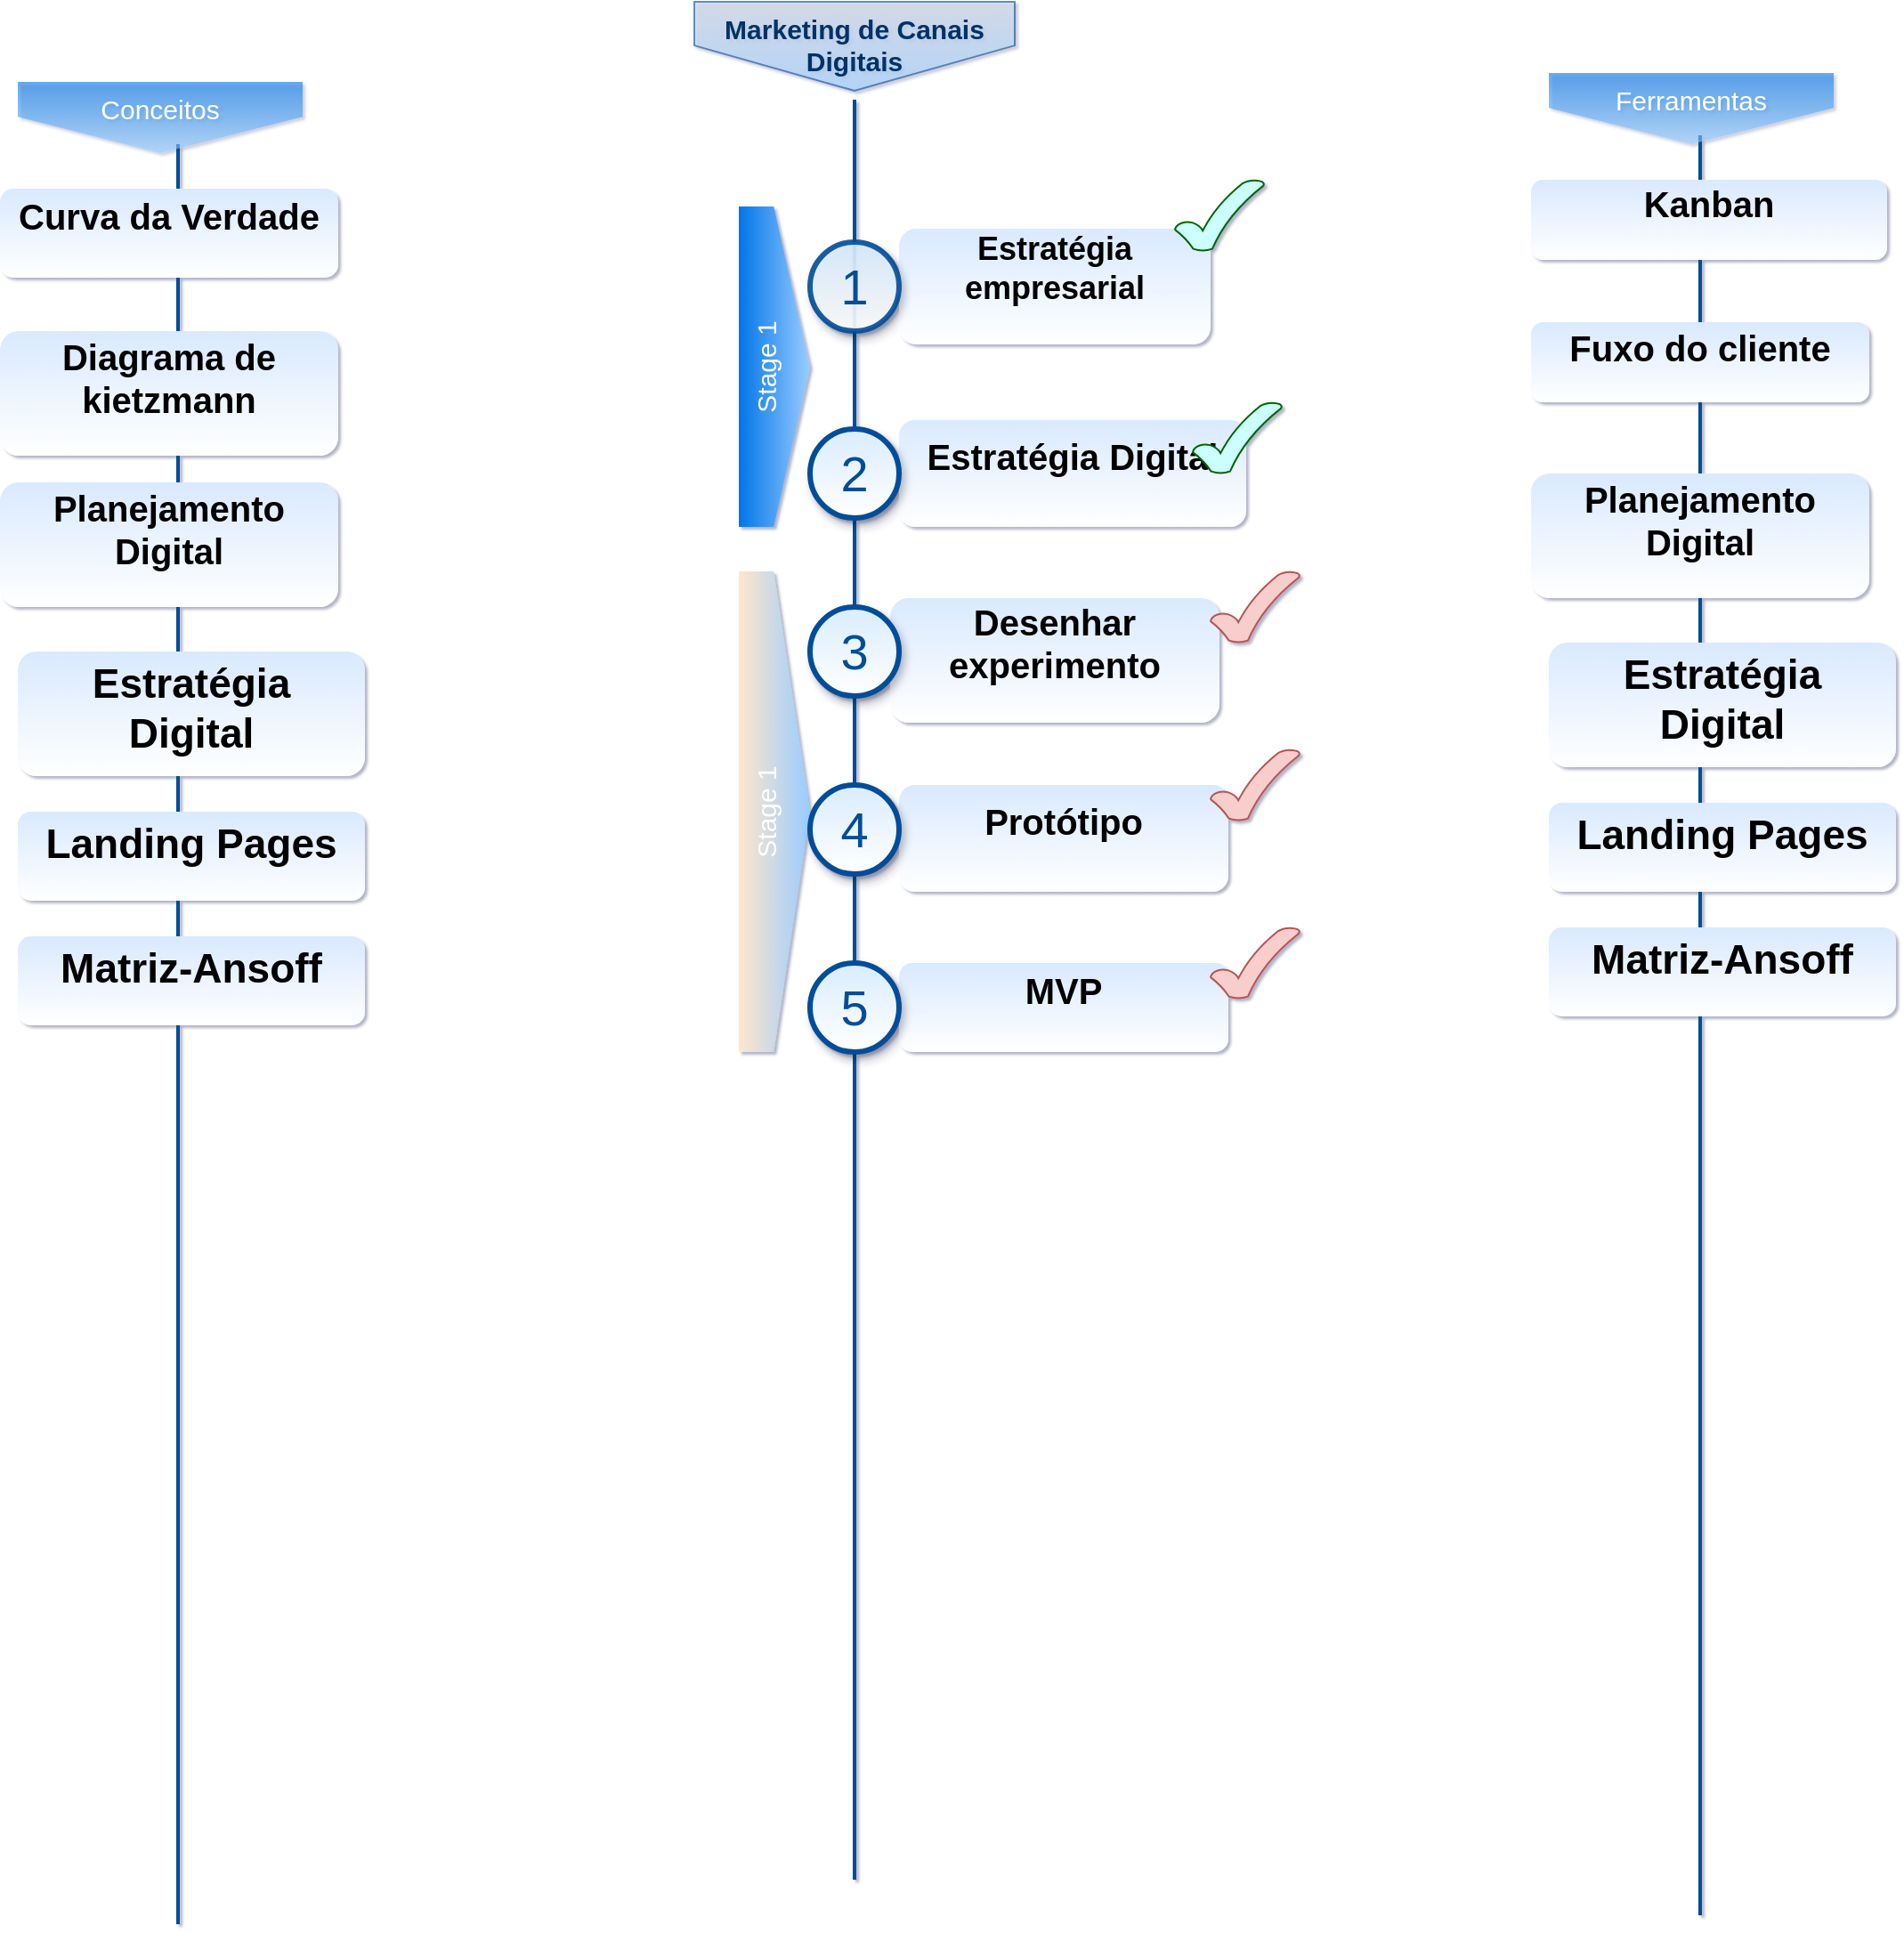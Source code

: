<mxfile version="23.0.2" type="github">
  <diagram name="Page-1" id="82e54ff1-d628-8f03-85c4-9753963a91cd">
    <mxGraphModel dx="2049" dy="1103" grid="1" gridSize="10" guides="1" tooltips="1" connect="1" arrows="1" fold="1" page="1" pageScale="1" pageWidth="1169" pageHeight="827" background="#ffffff" math="0" shadow="1">
      <root>
        <mxCell id="0" />
        <mxCell id="1" parent="0" />
        <mxCell id="Ew5ookFaaCfGFcfzrvVE-49" value="" style="line;strokeWidth=2;html=1;fillColor=none;fontSize=28;fontColor=#004D99;strokeColor=#004D99;rotation=90;" vertex="1" parent="1">
          <mxGeometry x="525" y="610" width="1000" height="10" as="geometry" />
        </mxCell>
        <mxCell id="4ec97bd9e5d20128-1" value="" style="line;strokeWidth=2;html=1;fillColor=none;fontSize=28;fontColor=#004D99;strokeColor=#004D99;rotation=90;" parent="1" vertex="1">
          <mxGeometry x="-330" y="615" width="1000" height="10" as="geometry" />
        </mxCell>
        <mxCell id="4ec97bd9e5d20128-5" value="Stage 1" style="shape=offPageConnector;whiteSpace=wrap;html=1;fillColor=#0075E8;fontSize=15;fontColor=#FFFFFF;size=0.509;verticalAlign=top;strokeColor=none;rotation=-90;gradientColor=#99CCFF;" parent="1" vertex="1">
          <mxGeometry x="415" y="225" width="180" height="40" as="geometry" />
        </mxCell>
        <mxCell id="4ec97bd9e5d20128-14" value="&lt;h1 style=&quot;font-size: 18px;&quot;&gt;Estratégia empresarial&lt;/h1&gt;" style="text;html=1;spacing=5;spacingTop=-20;whiteSpace=wrap;overflow=hidden;strokeColor=none;strokeWidth=3;fillColor=#D9E9FF;fontSize=18;fontColor=#000000;align=center;rounded=1;gradientColor=#FFFFFF;verticalAlign=middle;" parent="1" vertex="1">
          <mxGeometry x="575" y="167.5" width="175" height="65" as="geometry" />
        </mxCell>
        <mxCell id="Ew5ookFaaCfGFcfzrvVE-5" value="&lt;font color=&quot;#003366&quot;&gt;&lt;b&gt;Marketing de Canais Digitais&lt;/b&gt;&lt;/font&gt;" style="shape=offPageConnector;whiteSpace=wrap;html=1;fillColor=#CCD4E8;fontSize=15;fontColor=#FFFFFF;size=0.509;verticalAlign=top;strokeColor=#004C99;rotation=0;gradientColor=#99CCFF;opacity=60;" vertex="1" parent="1">
          <mxGeometry x="460" y="40" width="180" height="50" as="geometry" />
        </mxCell>
        <UserObject label="&lt;h1 style=&quot;font-size: 20px;&quot;&gt;&lt;font style=&quot;font-size: 20px;&quot;&gt;Curva da Verdade&lt;/font&gt;&lt;/h1&gt;" link=" https://labdx.org/curva-da-verdade" linkTarget="_blank" id="Ew5ookFaaCfGFcfzrvVE-6">
          <mxCell style="text;html=1;spacing=5;spacingTop=-20;whiteSpace=wrap;overflow=hidden;strokeColor=none;strokeWidth=3;fillColor=#D9E9FF;fontSize=20;fontColor=#000000;align=center;rounded=1;gradientColor=#FFFFFF;verticalAlign=middle;" vertex="1" parent="1">
            <mxGeometry x="70" y="145" width="190" height="50" as="geometry" />
          </mxCell>
        </UserObject>
        <mxCell id="Ew5ookFaaCfGFcfzrvVE-7" value="Conceitos" style="shape=offPageConnector;whiteSpace=wrap;html=1;fillColor=#0075E8;fontSize=15;fontColor=#FFFFFF;size=0.509;verticalAlign=top;strokeColor=none;rotation=0;gradientColor=#99CCFF;opacity=60;" vertex="1" parent="1">
          <mxGeometry x="80" y="85" width="160" height="40" as="geometry" />
        </mxCell>
        <UserObject label="&lt;h1 style=&quot;font-size: 20px;&quot;&gt;Diagrama de kietzmann&lt;br style=&quot;font-size: 20px;&quot;&gt;&lt;/h1&gt;" link="https://labdx.org/diagrama-de-kietzmann" linkTarget="_blank" id="Ew5ookFaaCfGFcfzrvVE-9">
          <mxCell style="text;html=1;spacing=5;spacingTop=-20;whiteSpace=wrap;overflow=hidden;strokeColor=none;strokeWidth=3;fillColor=#D9E9FF;fontSize=20;fontColor=#000000;align=center;rounded=1;gradientColor=#FFFFFF;" vertex="1" parent="1">
            <mxGeometry x="70" y="225" width="190" height="70" as="geometry" />
          </mxCell>
        </UserObject>
        <mxCell id="Ew5ookFaaCfGFcfzrvVE-10" value="" style="verticalLabelPosition=bottom;verticalAlign=top;html=1;shape=mxgraph.basic.tick;fillColor=#CCFFFF;strokeColor=#006600;gradientColor=none;" vertex="1" parent="1">
          <mxGeometry x="730" y="140" width="50" height="40" as="geometry" />
        </mxCell>
        <UserObject label="&lt;h1 style=&quot;font-size: 20px;&quot;&gt;Estratégia Digital&lt;/h1&gt;" link="https://labdx.org/o-que-e-estrategia-digital" id="Ew5ookFaaCfGFcfzrvVE-12">
          <mxCell style="text;html=1;spacing=5;spacingTop=-20;whiteSpace=wrap;overflow=hidden;strokeColor=none;strokeWidth=3;fillColor=#D9E9FF;fontSize=20;fontColor=#000000;align=center;rounded=1;gradientColor=#FFFFFF;verticalAlign=middle;" vertex="1" parent="1">
            <mxGeometry x="575" y="275" width="195" height="60" as="geometry" />
          </mxCell>
        </UserObject>
        <mxCell id="Ew5ookFaaCfGFcfzrvVE-14" value="" style="line;strokeWidth=2;html=1;fillColor=none;fontSize=28;fontColor=#004D99;strokeColor=#004D99;rotation=90;" vertex="1" parent="1">
          <mxGeometry x="50" y="590" width="1000" height="10" as="geometry" />
        </mxCell>
        <mxCell id="Ew5ookFaaCfGFcfzrvVE-13" value="2" style="ellipse;whiteSpace=wrap;html=1;fillColor=#D9ECFF;fontSize=28;fontColor=#004D99;strokeWidth=3;strokeColor=#004D99;gradientColor=#FFFFFF;shadow=1;" vertex="1" parent="1">
          <mxGeometry x="525" y="280" width="50" height="50" as="geometry" />
        </mxCell>
        <mxCell id="4ec97bd9e5d20128-9" value="1" style="ellipse;whiteSpace=wrap;html=1;fillColor=#D9ECFF;fontSize=28;fontColor=#004D99;strokeWidth=3;strokeColor=#004D99;gradientColor=#FFFFFF;shadow=1;opacity=90;" parent="1" vertex="1">
          <mxGeometry x="525" y="175" width="50" height="50" as="geometry" />
        </mxCell>
        <UserObject label="&lt;h1 style=&quot;font-size: 20px;&quot;&gt;Planejamento Digital&lt;br style=&quot;font-size: 20px;&quot;&gt;&lt;/h1&gt;" link="https://labdx.org/planejamento-digital" linkTarget="_blank" id="Ew5ookFaaCfGFcfzrvVE-17">
          <mxCell style="text;html=1;spacing=5;spacingTop=-20;whiteSpace=wrap;overflow=hidden;strokeColor=none;strokeWidth=3;fillColor=#D9E9FF;fontSize=20;fontColor=#000000;align=center;rounded=1;gradientColor=#FFFFFF;" vertex="1" parent="1">
            <mxGeometry x="70" y="310" width="190" height="70" as="geometry" />
          </mxCell>
        </UserObject>
        <UserObject label="&lt;h1 style=&quot;font-size: 23px;&quot;&gt;Estratégia Digital&lt;/h1&gt;" link="https://labdx.org/o-que-e-estrategia-digital" id="Ew5ookFaaCfGFcfzrvVE-18">
          <mxCell style="text;html=1;spacing=5;spacingTop=-20;whiteSpace=wrap;overflow=hidden;strokeColor=none;strokeWidth=3;fillColor=#D9E9FF;fontSize=23;fontColor=#000000;align=center;rounded=1;gradientColor=#FFFFFF;" vertex="1" parent="1">
            <mxGeometry x="80" y="405" width="195" height="70" as="geometry" />
          </mxCell>
        </UserObject>
        <UserObject label="&lt;h1 style=&quot;font-size: 23px;&quot;&gt;Landing Pages&lt;/h1&gt;" link="https://labdx.org/landing-pages" id="Ew5ookFaaCfGFcfzrvVE-19">
          <mxCell style="text;html=1;spacing=5;spacingTop=-20;whiteSpace=wrap;overflow=hidden;strokeColor=none;strokeWidth=3;fillColor=#D9E9FF;fontSize=23;fontColor=#000000;align=center;rounded=1;gradientColor=#FFFFFF;" vertex="1" parent="1">
            <mxGeometry x="80" y="495" width="195" height="50" as="geometry" />
          </mxCell>
        </UserObject>
        <mxCell id="Ew5ookFaaCfGFcfzrvVE-20" value="Stage 1" style="shape=offPageConnector;whiteSpace=wrap;html=1;fillColor=#FFE6CC;fontSize=15;fontColor=#FFFFFF;size=0.509;verticalAlign=top;strokeColor=none;rotation=-90;gradientColor=#99CCFF;" vertex="1" parent="1">
          <mxGeometry x="370" y="475" width="270" height="40" as="geometry" />
        </mxCell>
        <UserObject label="&lt;h1 style=&quot;font-size: 20px;&quot;&gt;Desenhar experimento&lt;/h1&gt;" link="https://labdx.org/campanha-2024-01-dia-do-consumidor" id="Ew5ookFaaCfGFcfzrvVE-21">
          <mxCell style="text;html=1;spacing=5;spacingTop=-20;whiteSpace=wrap;overflow=hidden;strokeColor=none;strokeWidth=3;fillColor=#D9E9FF;fontSize=20;fontColor=#000000;align=center;rounded=1;gradientColor=#FFFFFF;verticalAlign=middle;" vertex="1" parent="1">
            <mxGeometry x="570" y="375" width="185" height="70" as="geometry" />
          </mxCell>
        </UserObject>
        <mxCell id="Ew5ookFaaCfGFcfzrvVE-22" value="3" style="ellipse;whiteSpace=wrap;html=1;fillColor=#D9ECFF;fontSize=28;fontColor=#004D99;strokeWidth=3;strokeColor=#004D99;gradientColor=#FFFFFF;shadow=1;" vertex="1" parent="1">
          <mxGeometry x="525" y="380" width="50" height="50" as="geometry" />
        </mxCell>
        <mxCell id="Ew5ookFaaCfGFcfzrvVE-23" value="" style="verticalLabelPosition=bottom;verticalAlign=top;html=1;shape=mxgraph.basic.tick;fillColor=#CCFFFF;strokeColor=#006600;gradientColor=none;" vertex="1" parent="1">
          <mxGeometry x="740" y="265" width="50" height="40" as="geometry" />
        </mxCell>
        <mxCell id="Ew5ookFaaCfGFcfzrvVE-24" value="" style="verticalLabelPosition=bottom;verticalAlign=top;html=1;shape=mxgraph.basic.tick;fillColor=#f8cecc;strokeColor=#b85450;" vertex="1" parent="1">
          <mxGeometry x="750" y="360" width="50" height="40" as="geometry" />
        </mxCell>
        <UserObject label="&lt;h1 style=&quot;font-size: 20px;&quot;&gt;Protótipo&lt;/h1&gt;" link="https://labdx.org/o-que-e-estrategia-digital" id="Ew5ookFaaCfGFcfzrvVE-33">
          <mxCell style="text;html=1;spacing=5;spacingTop=-20;whiteSpace=wrap;overflow=hidden;strokeColor=none;strokeWidth=3;fillColor=#D9E9FF;fontSize=20;fontColor=#000000;align=center;rounded=1;gradientColor=#FFFFFF;verticalAlign=middle;" vertex="1" parent="1">
            <mxGeometry x="575" y="480" width="185" height="60" as="geometry" />
          </mxCell>
        </UserObject>
        <mxCell id="Ew5ookFaaCfGFcfzrvVE-34" value="4" style="ellipse;whiteSpace=wrap;html=1;fillColor=#D9ECFF;fontSize=28;fontColor=#004D99;strokeWidth=3;strokeColor=#004D99;gradientColor=#FFFFFF;shadow=1;" vertex="1" parent="1">
          <mxGeometry x="525" y="480" width="50" height="50" as="geometry" />
        </mxCell>
        <mxCell id="Ew5ookFaaCfGFcfzrvVE-35" value="" style="verticalLabelPosition=bottom;verticalAlign=top;html=1;shape=mxgraph.basic.tick;fillColor=#f8cecc;strokeColor=#b85450;" vertex="1" parent="1">
          <mxGeometry x="750" y="460" width="50" height="40" as="geometry" />
        </mxCell>
        <UserObject label="&lt;h1 style=&quot;font-size: 20px;&quot;&gt;MVP&lt;/h1&gt;" link="https://labdx.org/o-que-e-estrategia-digital" id="Ew5ookFaaCfGFcfzrvVE-37">
          <mxCell style="text;html=1;spacing=5;spacingTop=-20;whiteSpace=wrap;overflow=hidden;strokeColor=none;strokeWidth=3;fillColor=#D9E9FF;fontSize=20;fontColor=#000000;align=center;rounded=1;gradientColor=#FFFFFF;verticalAlign=middle;" vertex="1" parent="1">
            <mxGeometry x="575" y="580" width="185" height="50" as="geometry" />
          </mxCell>
        </UserObject>
        <mxCell id="Ew5ookFaaCfGFcfzrvVE-38" value="5" style="ellipse;whiteSpace=wrap;html=1;fillColor=#D9ECFF;fontSize=28;fontColor=#004D99;strokeWidth=3;strokeColor=#004D99;gradientColor=#FFFFFF;shadow=1;" vertex="1" parent="1">
          <mxGeometry x="525" y="580" width="50" height="50" as="geometry" />
        </mxCell>
        <mxCell id="Ew5ookFaaCfGFcfzrvVE-39" value="" style="verticalLabelPosition=bottom;verticalAlign=top;html=1;shape=mxgraph.basic.tick;fillColor=#f8cecc;strokeColor=#b85450;" vertex="1" parent="1">
          <mxGeometry x="750" y="560" width="50" height="40" as="geometry" />
        </mxCell>
        <UserObject label="&lt;h1 style=&quot;font-size: 23px;&quot;&gt;Matriz-Ansoff&lt;/h1&gt;" link="https://labdx.org/matriz-ansoff" id="Ew5ookFaaCfGFcfzrvVE-40">
          <mxCell style="text;html=1;spacing=5;spacingTop=-20;whiteSpace=wrap;overflow=hidden;strokeColor=none;strokeWidth=3;fillColor=#D9E9FF;fontSize=23;fontColor=#000000;align=center;rounded=1;gradientColor=#FFFFFF;" vertex="1" parent="1">
            <mxGeometry x="80" y="565" width="195" height="50" as="geometry" />
          </mxCell>
        </UserObject>
        <UserObject label="&lt;h1 style=&quot;font-size: 20px;&quot;&gt;&lt;font style=&quot;font-size: 20px;&quot;&gt;Kanban&lt;/font&gt;&lt;/h1&gt;" link="https://labdx.org/kanban-canais-digitais" linkTarget="_blank" id="Ew5ookFaaCfGFcfzrvVE-42">
          <mxCell style="text;html=1;spacing=5;spacingTop=-20;whiteSpace=wrap;overflow=hidden;strokeColor=none;strokeWidth=3;fillColor=#D9E9FF;fontSize=20;fontColor=#000000;align=center;rounded=1;gradientColor=#FFFFFF;verticalAlign=middle;" vertex="1" parent="1">
            <mxGeometry x="930" y="140" width="200" height="45" as="geometry" />
          </mxCell>
        </UserObject>
        <mxCell id="Ew5ookFaaCfGFcfzrvVE-43" value="Ferramentas" style="shape=offPageConnector;whiteSpace=wrap;html=1;fillColor=#0075E8;fontSize=15;fontColor=#FFFFFF;size=0.509;verticalAlign=top;strokeColor=none;rotation=0;gradientColor=#99CCFF;opacity=60;" vertex="1" parent="1">
          <mxGeometry x="940" y="80" width="160" height="40" as="geometry" />
        </mxCell>
        <UserObject label="&lt;h1 style=&quot;font-size: 20px;&quot;&gt;Fuxo do cliente&lt;br style=&quot;font-size: 20px;&quot;&gt;&lt;/h1&gt;" link="https://labdx.org/fluxo-de-compra" linkTarget="_blank" id="Ew5ookFaaCfGFcfzrvVE-44">
          <mxCell style="text;html=1;spacing=5;spacingTop=-20;whiteSpace=wrap;overflow=hidden;strokeColor=none;strokeWidth=3;fillColor=#D9E9FF;fontSize=20;fontColor=#000000;align=center;rounded=1;gradientColor=#FFFFFF;" vertex="1" parent="1">
            <mxGeometry x="930" y="220" width="190" height="45" as="geometry" />
          </mxCell>
        </UserObject>
        <UserObject label="&lt;h1 style=&quot;font-size: 20px;&quot;&gt;Planejamento Digital&lt;br style=&quot;font-size: 20px;&quot;&gt;&lt;/h1&gt;" link="https://labdx.org/planejamento-digital" linkTarget="_blank" id="Ew5ookFaaCfGFcfzrvVE-45">
          <mxCell style="text;html=1;spacing=5;spacingTop=-20;whiteSpace=wrap;overflow=hidden;strokeColor=none;strokeWidth=3;fillColor=#D9E9FF;fontSize=20;fontColor=#000000;align=center;rounded=1;gradientColor=#FFFFFF;" vertex="1" parent="1">
            <mxGeometry x="930" y="305" width="190" height="70" as="geometry" />
          </mxCell>
        </UserObject>
        <UserObject label="&lt;h1 style=&quot;font-size: 23px;&quot;&gt;Estratégia Digital&lt;/h1&gt;" link="https://labdx.org/o-que-e-estrategia-digital" id="Ew5ookFaaCfGFcfzrvVE-46">
          <mxCell style="text;html=1;spacing=5;spacingTop=-20;whiteSpace=wrap;overflow=hidden;strokeColor=none;strokeWidth=3;fillColor=#D9E9FF;fontSize=23;fontColor=#000000;align=center;rounded=1;gradientColor=#FFFFFF;" vertex="1" parent="1">
            <mxGeometry x="940" y="400" width="195" height="70" as="geometry" />
          </mxCell>
        </UserObject>
        <UserObject label="&lt;h1 style=&quot;font-size: 23px;&quot;&gt;Landing Pages&lt;/h1&gt;" link="https://labdx.org/landing-pages" id="Ew5ookFaaCfGFcfzrvVE-47">
          <mxCell style="text;html=1;spacing=5;spacingTop=-20;whiteSpace=wrap;overflow=hidden;strokeColor=none;strokeWidth=3;fillColor=#D9E9FF;fontSize=23;fontColor=#000000;align=center;rounded=1;gradientColor=#FFFFFF;" vertex="1" parent="1">
            <mxGeometry x="940" y="490" width="195" height="50" as="geometry" />
          </mxCell>
        </UserObject>
        <UserObject label="&lt;h1 style=&quot;font-size: 23px;&quot;&gt;Matriz-Ansoff&lt;/h1&gt;" link="https://labdx.org/matriz-ansoff" id="Ew5ookFaaCfGFcfzrvVE-48">
          <mxCell style="text;html=1;spacing=5;spacingTop=-20;whiteSpace=wrap;overflow=hidden;strokeColor=none;strokeWidth=3;fillColor=#D9E9FF;fontSize=23;fontColor=#000000;align=center;rounded=1;gradientColor=#FFFFFF;" vertex="1" parent="1">
            <mxGeometry x="940" y="560" width="195" height="50" as="geometry" />
          </mxCell>
        </UserObject>
      </root>
    </mxGraphModel>
  </diagram>
</mxfile>
